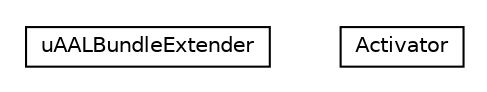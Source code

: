 #!/usr/local/bin/dot
#
# Class diagram 
# Generated by UMLGraph version R5_6-24-gf6e263 (http://www.umlgraph.org/)
#

digraph G {
	edge [fontname="Helvetica",fontsize=10,labelfontname="Helvetica",labelfontsize=10];
	node [fontname="Helvetica",fontsize=10,shape=plaintext];
	nodesep=0.25;
	ranksep=0.5;
	// org.universAAL.middleware.container.osgi.run.uAALBundleExtender
	c62670 [label=<<table title="org.universAAL.middleware.container.osgi.run.uAALBundleExtender" border="0" cellborder="1" cellspacing="0" cellpadding="2" port="p" href="./uAALBundleExtender.html">
		<tr><td><table border="0" cellspacing="0" cellpadding="1">
<tr><td align="center" balign="center"> uAALBundleExtender </td></tr>
		</table></td></tr>
		</table>>, URL="./uAALBundleExtender.html", fontname="Helvetica", fontcolor="black", fontsize=10.0];
	// org.universAAL.middleware.container.osgi.run.Activator
	c62671 [label=<<table title="org.universAAL.middleware.container.osgi.run.Activator" border="0" cellborder="1" cellspacing="0" cellpadding="2" port="p" href="./Activator.html">
		<tr><td><table border="0" cellspacing="0" cellpadding="1">
<tr><td align="center" balign="center"> Activator </td></tr>
		</table></td></tr>
		</table>>, URL="./Activator.html", fontname="Helvetica", fontcolor="black", fontsize=10.0];
}

